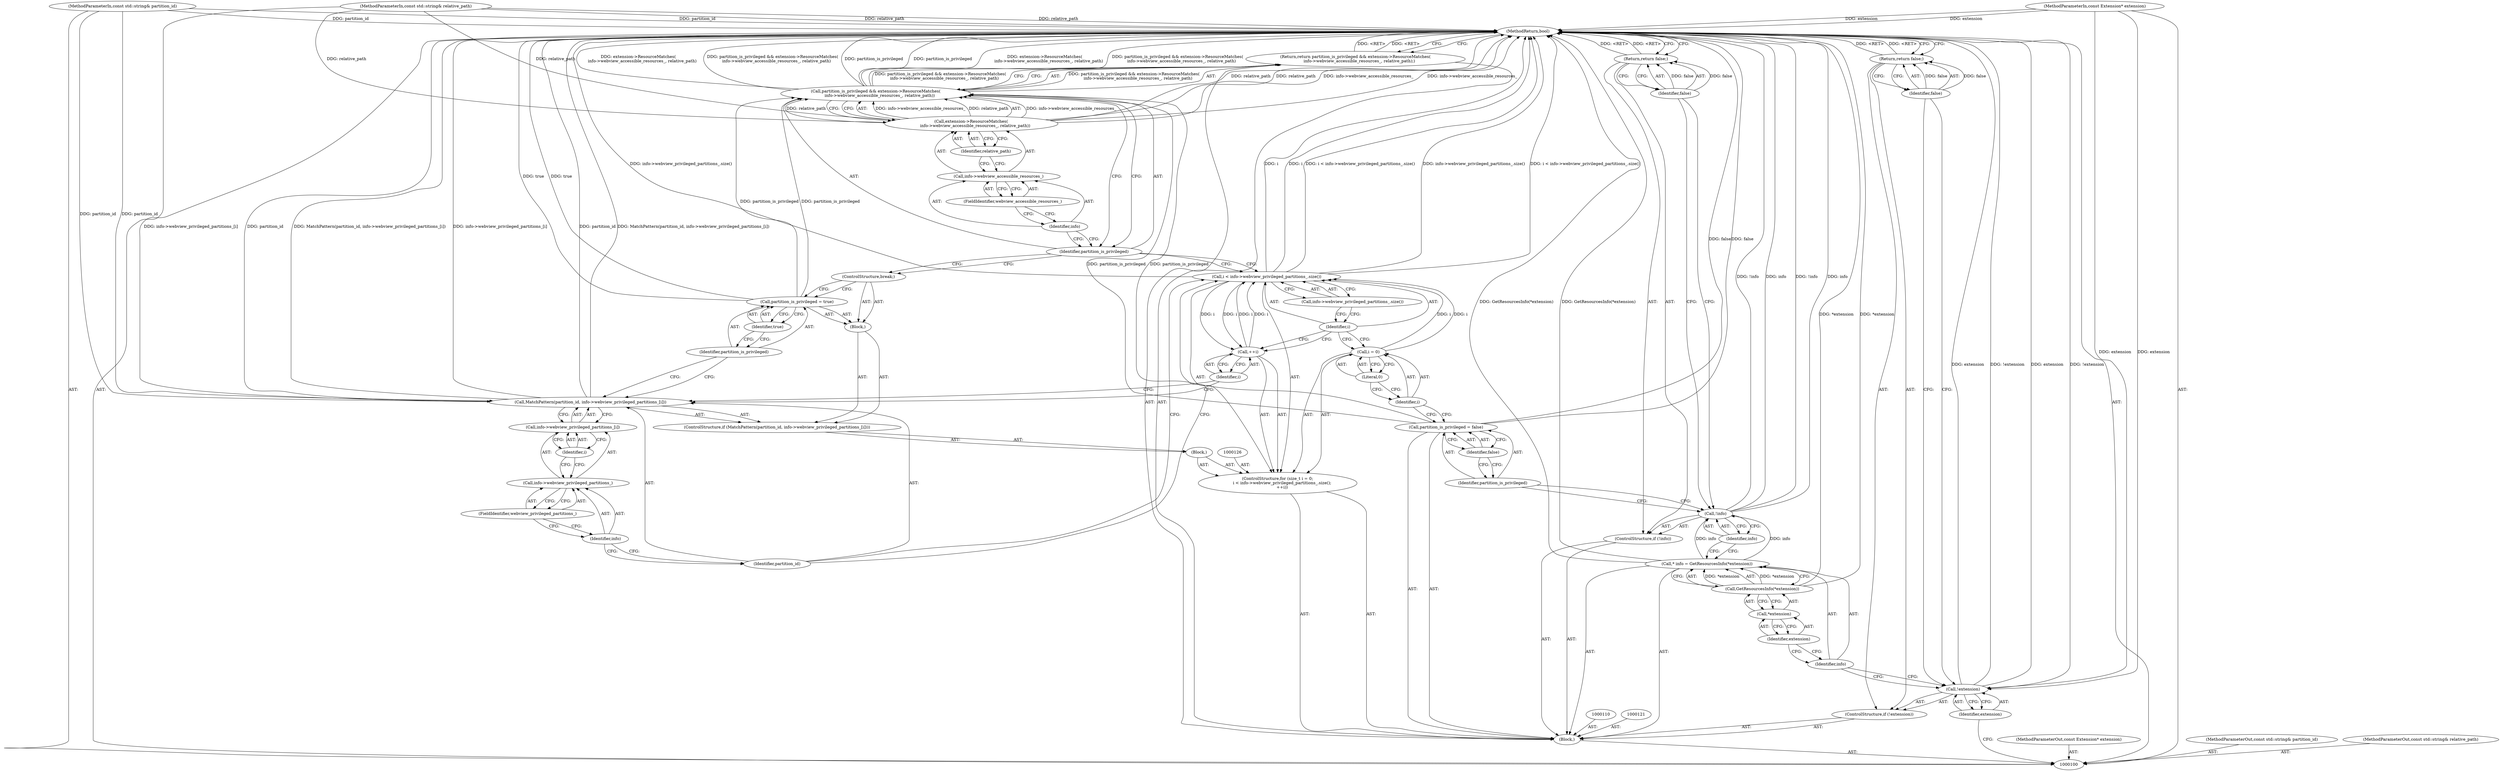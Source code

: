 digraph "1_Chrome_2aa406a8b4577103e7b933c75ec0e372830f20fe" {
"1000157" [label="(MethodReturn,bool)"];
"1000120" [label="(Identifier,false)"];
"1000119" [label="(Return,return false;)"];
"1000124" [label="(Identifier,false)"];
"1000122" [label="(Call,partition_is_privileged = false)"];
"1000123" [label="(Identifier,partition_is_privileged)"];
"1000127" [label="(Call,i = 0)"];
"1000128" [label="(Identifier,i)"];
"1000129" [label="(Literal,0)"];
"1000125" [label="(ControlStructure,for (size_t i = 0;\n       i < info->webview_privileged_partitions_.size();\n       ++i))"];
"1000132" [label="(Call,info->webview_privileged_partitions_.size())"];
"1000130" [label="(Call,i < info->webview_privileged_partitions_.size())"];
"1000131" [label="(Identifier,i)"];
"1000135" [label="(Block,)"];
"1000133" [label="(Call,++i)"];
"1000134" [label="(Identifier,i)"];
"1000138" [label="(Identifier,partition_id)"];
"1000139" [label="(Call,info->webview_privileged_partitions_[i])"];
"1000140" [label="(Call,info->webview_privileged_partitions_)"];
"1000141" [label="(Identifier,info)"];
"1000136" [label="(ControlStructure,if (MatchPattern(partition_id, info->webview_privileged_partitions_[i])))"];
"1000142" [label="(FieldIdentifier,webview_privileged_partitions_)"];
"1000143" [label="(Identifier,i)"];
"1000144" [label="(Block,)"];
"1000137" [label="(Call,MatchPattern(partition_id, info->webview_privileged_partitions_[i]))"];
"1000147" [label="(Identifier,true)"];
"1000145" [label="(Call,partition_is_privileged = true)"];
"1000146" [label="(Identifier,partition_is_privileged)"];
"1000148" [label="(ControlStructure,break;)"];
"1000101" [label="(MethodParameterIn,const Extension* extension)"];
"1000221" [label="(MethodParameterOut,const Extension* extension)"];
"1000149" [label="(Return,return partition_is_privileged && extension->ResourceMatches(\n      info->webview_accessible_resources_, relative_path);)"];
"1000152" [label="(Call,extension->ResourceMatches(\n      info->webview_accessible_resources_, relative_path))"];
"1000150" [label="(Call,partition_is_privileged && extension->ResourceMatches(\n      info->webview_accessible_resources_, relative_path))"];
"1000151" [label="(Identifier,partition_is_privileged)"];
"1000155" [label="(FieldIdentifier,webview_accessible_resources_)"];
"1000156" [label="(Identifier,relative_path)"];
"1000153" [label="(Call,info->webview_accessible_resources_)"];
"1000154" [label="(Identifier,info)"];
"1000102" [label="(MethodParameterIn,const std::string& partition_id)"];
"1000222" [label="(MethodParameterOut,const std::string& partition_id)"];
"1000104" [label="(Block,)"];
"1000103" [label="(MethodParameterIn,const std::string& relative_path)"];
"1000223" [label="(MethodParameterOut,const std::string& relative_path)"];
"1000105" [label="(ControlStructure,if (!extension))"];
"1000106" [label="(Call,!extension)"];
"1000107" [label="(Identifier,extension)"];
"1000109" [label="(Identifier,false)"];
"1000108" [label="(Return,return false;)"];
"1000111" [label="(Call,* info = GetResourcesInfo(*extension))"];
"1000112" [label="(Identifier,info)"];
"1000113" [label="(Call,GetResourcesInfo(*extension))"];
"1000114" [label="(Call,*extension)"];
"1000115" [label="(Identifier,extension)"];
"1000116" [label="(ControlStructure,if (!info))"];
"1000117" [label="(Call,!info)"];
"1000118" [label="(Identifier,info)"];
"1000157" -> "1000100"  [label="AST: "];
"1000157" -> "1000108"  [label="CFG: "];
"1000157" -> "1000119"  [label="CFG: "];
"1000157" -> "1000149"  [label="CFG: "];
"1000119" -> "1000157"  [label="DDG: <RET>"];
"1000149" -> "1000157"  [label="DDG: <RET>"];
"1000108" -> "1000157"  [label="DDG: <RET>"];
"1000117" -> "1000157"  [label="DDG: !info"];
"1000117" -> "1000157"  [label="DDG: info"];
"1000130" -> "1000157"  [label="DDG: i < info->webview_privileged_partitions_.size()"];
"1000130" -> "1000157"  [label="DDG: info->webview_privileged_partitions_.size()"];
"1000130" -> "1000157"  [label="DDG: i"];
"1000113" -> "1000157"  [label="DDG: *extension"];
"1000150" -> "1000157"  [label="DDG: extension->ResourceMatches(\n      info->webview_accessible_resources_, relative_path)"];
"1000150" -> "1000157"  [label="DDG: partition_is_privileged && extension->ResourceMatches(\n      info->webview_accessible_resources_, relative_path)"];
"1000150" -> "1000157"  [label="DDG: partition_is_privileged"];
"1000103" -> "1000157"  [label="DDG: relative_path"];
"1000106" -> "1000157"  [label="DDG: extension"];
"1000106" -> "1000157"  [label="DDG: !extension"];
"1000137" -> "1000157"  [label="DDG: info->webview_privileged_partitions_[i]"];
"1000137" -> "1000157"  [label="DDG: partition_id"];
"1000137" -> "1000157"  [label="DDG: MatchPattern(partition_id, info->webview_privileged_partitions_[i])"];
"1000152" -> "1000157"  [label="DDG: info->webview_accessible_resources_"];
"1000152" -> "1000157"  [label="DDG: relative_path"];
"1000102" -> "1000157"  [label="DDG: partition_id"];
"1000111" -> "1000157"  [label="DDG: GetResourcesInfo(*extension)"];
"1000101" -> "1000157"  [label="DDG: extension"];
"1000145" -> "1000157"  [label="DDG: true"];
"1000122" -> "1000157"  [label="DDG: false"];
"1000120" -> "1000119"  [label="AST: "];
"1000120" -> "1000117"  [label="CFG: "];
"1000119" -> "1000120"  [label="CFG: "];
"1000120" -> "1000119"  [label="DDG: false"];
"1000119" -> "1000116"  [label="AST: "];
"1000119" -> "1000120"  [label="CFG: "];
"1000120" -> "1000119"  [label="AST: "];
"1000157" -> "1000119"  [label="CFG: "];
"1000119" -> "1000157"  [label="DDG: <RET>"];
"1000120" -> "1000119"  [label="DDG: false"];
"1000124" -> "1000122"  [label="AST: "];
"1000124" -> "1000123"  [label="CFG: "];
"1000122" -> "1000124"  [label="CFG: "];
"1000122" -> "1000104"  [label="AST: "];
"1000122" -> "1000124"  [label="CFG: "];
"1000123" -> "1000122"  [label="AST: "];
"1000124" -> "1000122"  [label="AST: "];
"1000128" -> "1000122"  [label="CFG: "];
"1000122" -> "1000157"  [label="DDG: false"];
"1000122" -> "1000150"  [label="DDG: partition_is_privileged"];
"1000123" -> "1000122"  [label="AST: "];
"1000123" -> "1000117"  [label="CFG: "];
"1000124" -> "1000123"  [label="CFG: "];
"1000127" -> "1000125"  [label="AST: "];
"1000127" -> "1000129"  [label="CFG: "];
"1000128" -> "1000127"  [label="AST: "];
"1000129" -> "1000127"  [label="AST: "];
"1000131" -> "1000127"  [label="CFG: "];
"1000127" -> "1000130"  [label="DDG: i"];
"1000128" -> "1000127"  [label="AST: "];
"1000128" -> "1000122"  [label="CFG: "];
"1000129" -> "1000128"  [label="CFG: "];
"1000129" -> "1000127"  [label="AST: "];
"1000129" -> "1000128"  [label="CFG: "];
"1000127" -> "1000129"  [label="CFG: "];
"1000125" -> "1000104"  [label="AST: "];
"1000126" -> "1000125"  [label="AST: "];
"1000127" -> "1000125"  [label="AST: "];
"1000130" -> "1000125"  [label="AST: "];
"1000133" -> "1000125"  [label="AST: "];
"1000135" -> "1000125"  [label="AST: "];
"1000132" -> "1000130"  [label="AST: "];
"1000132" -> "1000131"  [label="CFG: "];
"1000130" -> "1000132"  [label="CFG: "];
"1000130" -> "1000125"  [label="AST: "];
"1000130" -> "1000132"  [label="CFG: "];
"1000131" -> "1000130"  [label="AST: "];
"1000132" -> "1000130"  [label="AST: "];
"1000138" -> "1000130"  [label="CFG: "];
"1000151" -> "1000130"  [label="CFG: "];
"1000130" -> "1000157"  [label="DDG: i < info->webview_privileged_partitions_.size()"];
"1000130" -> "1000157"  [label="DDG: info->webview_privileged_partitions_.size()"];
"1000130" -> "1000157"  [label="DDG: i"];
"1000133" -> "1000130"  [label="DDG: i"];
"1000127" -> "1000130"  [label="DDG: i"];
"1000130" -> "1000133"  [label="DDG: i"];
"1000131" -> "1000130"  [label="AST: "];
"1000131" -> "1000127"  [label="CFG: "];
"1000131" -> "1000133"  [label="CFG: "];
"1000132" -> "1000131"  [label="CFG: "];
"1000135" -> "1000125"  [label="AST: "];
"1000136" -> "1000135"  [label="AST: "];
"1000133" -> "1000125"  [label="AST: "];
"1000133" -> "1000134"  [label="CFG: "];
"1000134" -> "1000133"  [label="AST: "];
"1000131" -> "1000133"  [label="CFG: "];
"1000133" -> "1000130"  [label="DDG: i"];
"1000130" -> "1000133"  [label="DDG: i"];
"1000134" -> "1000133"  [label="AST: "];
"1000134" -> "1000137"  [label="CFG: "];
"1000133" -> "1000134"  [label="CFG: "];
"1000138" -> "1000137"  [label="AST: "];
"1000138" -> "1000130"  [label="CFG: "];
"1000141" -> "1000138"  [label="CFG: "];
"1000139" -> "1000137"  [label="AST: "];
"1000139" -> "1000143"  [label="CFG: "];
"1000140" -> "1000139"  [label="AST: "];
"1000143" -> "1000139"  [label="AST: "];
"1000137" -> "1000139"  [label="CFG: "];
"1000140" -> "1000139"  [label="AST: "];
"1000140" -> "1000142"  [label="CFG: "];
"1000141" -> "1000140"  [label="AST: "];
"1000142" -> "1000140"  [label="AST: "];
"1000143" -> "1000140"  [label="CFG: "];
"1000141" -> "1000140"  [label="AST: "];
"1000141" -> "1000138"  [label="CFG: "];
"1000142" -> "1000141"  [label="CFG: "];
"1000136" -> "1000135"  [label="AST: "];
"1000137" -> "1000136"  [label="AST: "];
"1000144" -> "1000136"  [label="AST: "];
"1000142" -> "1000140"  [label="AST: "];
"1000142" -> "1000141"  [label="CFG: "];
"1000140" -> "1000142"  [label="CFG: "];
"1000143" -> "1000139"  [label="AST: "];
"1000143" -> "1000140"  [label="CFG: "];
"1000139" -> "1000143"  [label="CFG: "];
"1000144" -> "1000136"  [label="AST: "];
"1000145" -> "1000144"  [label="AST: "];
"1000148" -> "1000144"  [label="AST: "];
"1000137" -> "1000136"  [label="AST: "];
"1000137" -> "1000139"  [label="CFG: "];
"1000138" -> "1000137"  [label="AST: "];
"1000139" -> "1000137"  [label="AST: "];
"1000146" -> "1000137"  [label="CFG: "];
"1000134" -> "1000137"  [label="CFG: "];
"1000137" -> "1000157"  [label="DDG: info->webview_privileged_partitions_[i]"];
"1000137" -> "1000157"  [label="DDG: partition_id"];
"1000137" -> "1000157"  [label="DDG: MatchPattern(partition_id, info->webview_privileged_partitions_[i])"];
"1000102" -> "1000137"  [label="DDG: partition_id"];
"1000147" -> "1000145"  [label="AST: "];
"1000147" -> "1000146"  [label="CFG: "];
"1000145" -> "1000147"  [label="CFG: "];
"1000145" -> "1000144"  [label="AST: "];
"1000145" -> "1000147"  [label="CFG: "];
"1000146" -> "1000145"  [label="AST: "];
"1000147" -> "1000145"  [label="AST: "];
"1000148" -> "1000145"  [label="CFG: "];
"1000145" -> "1000157"  [label="DDG: true"];
"1000145" -> "1000150"  [label="DDG: partition_is_privileged"];
"1000146" -> "1000145"  [label="AST: "];
"1000146" -> "1000137"  [label="CFG: "];
"1000147" -> "1000146"  [label="CFG: "];
"1000148" -> "1000144"  [label="AST: "];
"1000148" -> "1000145"  [label="CFG: "];
"1000151" -> "1000148"  [label="CFG: "];
"1000101" -> "1000100"  [label="AST: "];
"1000101" -> "1000157"  [label="DDG: extension"];
"1000101" -> "1000106"  [label="DDG: extension"];
"1000221" -> "1000100"  [label="AST: "];
"1000149" -> "1000104"  [label="AST: "];
"1000149" -> "1000150"  [label="CFG: "];
"1000150" -> "1000149"  [label="AST: "];
"1000157" -> "1000149"  [label="CFG: "];
"1000149" -> "1000157"  [label="DDG: <RET>"];
"1000150" -> "1000149"  [label="DDG: partition_is_privileged && extension->ResourceMatches(\n      info->webview_accessible_resources_, relative_path)"];
"1000152" -> "1000150"  [label="AST: "];
"1000152" -> "1000156"  [label="CFG: "];
"1000153" -> "1000152"  [label="AST: "];
"1000156" -> "1000152"  [label="AST: "];
"1000150" -> "1000152"  [label="CFG: "];
"1000152" -> "1000157"  [label="DDG: info->webview_accessible_resources_"];
"1000152" -> "1000157"  [label="DDG: relative_path"];
"1000152" -> "1000150"  [label="DDG: info->webview_accessible_resources_"];
"1000152" -> "1000150"  [label="DDG: relative_path"];
"1000103" -> "1000152"  [label="DDG: relative_path"];
"1000150" -> "1000149"  [label="AST: "];
"1000150" -> "1000151"  [label="CFG: "];
"1000150" -> "1000152"  [label="CFG: "];
"1000151" -> "1000150"  [label="AST: "];
"1000152" -> "1000150"  [label="AST: "];
"1000149" -> "1000150"  [label="CFG: "];
"1000150" -> "1000157"  [label="DDG: extension->ResourceMatches(\n      info->webview_accessible_resources_, relative_path)"];
"1000150" -> "1000157"  [label="DDG: partition_is_privileged && extension->ResourceMatches(\n      info->webview_accessible_resources_, relative_path)"];
"1000150" -> "1000157"  [label="DDG: partition_is_privileged"];
"1000150" -> "1000149"  [label="DDG: partition_is_privileged && extension->ResourceMatches(\n      info->webview_accessible_resources_, relative_path)"];
"1000122" -> "1000150"  [label="DDG: partition_is_privileged"];
"1000145" -> "1000150"  [label="DDG: partition_is_privileged"];
"1000152" -> "1000150"  [label="DDG: info->webview_accessible_resources_"];
"1000152" -> "1000150"  [label="DDG: relative_path"];
"1000151" -> "1000150"  [label="AST: "];
"1000151" -> "1000130"  [label="CFG: "];
"1000151" -> "1000148"  [label="CFG: "];
"1000154" -> "1000151"  [label="CFG: "];
"1000150" -> "1000151"  [label="CFG: "];
"1000155" -> "1000153"  [label="AST: "];
"1000155" -> "1000154"  [label="CFG: "];
"1000153" -> "1000155"  [label="CFG: "];
"1000156" -> "1000152"  [label="AST: "];
"1000156" -> "1000153"  [label="CFG: "];
"1000152" -> "1000156"  [label="CFG: "];
"1000153" -> "1000152"  [label="AST: "];
"1000153" -> "1000155"  [label="CFG: "];
"1000154" -> "1000153"  [label="AST: "];
"1000155" -> "1000153"  [label="AST: "];
"1000156" -> "1000153"  [label="CFG: "];
"1000154" -> "1000153"  [label="AST: "];
"1000154" -> "1000151"  [label="CFG: "];
"1000155" -> "1000154"  [label="CFG: "];
"1000102" -> "1000100"  [label="AST: "];
"1000102" -> "1000157"  [label="DDG: partition_id"];
"1000102" -> "1000137"  [label="DDG: partition_id"];
"1000222" -> "1000100"  [label="AST: "];
"1000104" -> "1000100"  [label="AST: "];
"1000105" -> "1000104"  [label="AST: "];
"1000110" -> "1000104"  [label="AST: "];
"1000111" -> "1000104"  [label="AST: "];
"1000116" -> "1000104"  [label="AST: "];
"1000121" -> "1000104"  [label="AST: "];
"1000122" -> "1000104"  [label="AST: "];
"1000125" -> "1000104"  [label="AST: "];
"1000149" -> "1000104"  [label="AST: "];
"1000103" -> "1000100"  [label="AST: "];
"1000103" -> "1000157"  [label="DDG: relative_path"];
"1000103" -> "1000152"  [label="DDG: relative_path"];
"1000223" -> "1000100"  [label="AST: "];
"1000105" -> "1000104"  [label="AST: "];
"1000106" -> "1000105"  [label="AST: "];
"1000108" -> "1000105"  [label="AST: "];
"1000106" -> "1000105"  [label="AST: "];
"1000106" -> "1000107"  [label="CFG: "];
"1000107" -> "1000106"  [label="AST: "];
"1000109" -> "1000106"  [label="CFG: "];
"1000112" -> "1000106"  [label="CFG: "];
"1000106" -> "1000157"  [label="DDG: extension"];
"1000106" -> "1000157"  [label="DDG: !extension"];
"1000101" -> "1000106"  [label="DDG: extension"];
"1000107" -> "1000106"  [label="AST: "];
"1000107" -> "1000100"  [label="CFG: "];
"1000106" -> "1000107"  [label="CFG: "];
"1000109" -> "1000108"  [label="AST: "];
"1000109" -> "1000106"  [label="CFG: "];
"1000108" -> "1000109"  [label="CFG: "];
"1000109" -> "1000108"  [label="DDG: false"];
"1000108" -> "1000105"  [label="AST: "];
"1000108" -> "1000109"  [label="CFG: "];
"1000109" -> "1000108"  [label="AST: "];
"1000157" -> "1000108"  [label="CFG: "];
"1000108" -> "1000157"  [label="DDG: <RET>"];
"1000109" -> "1000108"  [label="DDG: false"];
"1000111" -> "1000104"  [label="AST: "];
"1000111" -> "1000113"  [label="CFG: "];
"1000112" -> "1000111"  [label="AST: "];
"1000113" -> "1000111"  [label="AST: "];
"1000118" -> "1000111"  [label="CFG: "];
"1000111" -> "1000157"  [label="DDG: GetResourcesInfo(*extension)"];
"1000113" -> "1000111"  [label="DDG: *extension"];
"1000111" -> "1000117"  [label="DDG: info"];
"1000112" -> "1000111"  [label="AST: "];
"1000112" -> "1000106"  [label="CFG: "];
"1000115" -> "1000112"  [label="CFG: "];
"1000113" -> "1000111"  [label="AST: "];
"1000113" -> "1000114"  [label="CFG: "];
"1000114" -> "1000113"  [label="AST: "];
"1000111" -> "1000113"  [label="CFG: "];
"1000113" -> "1000157"  [label="DDG: *extension"];
"1000113" -> "1000111"  [label="DDG: *extension"];
"1000114" -> "1000113"  [label="AST: "];
"1000114" -> "1000115"  [label="CFG: "];
"1000115" -> "1000114"  [label="AST: "];
"1000113" -> "1000114"  [label="CFG: "];
"1000115" -> "1000114"  [label="AST: "];
"1000115" -> "1000112"  [label="CFG: "];
"1000114" -> "1000115"  [label="CFG: "];
"1000116" -> "1000104"  [label="AST: "];
"1000117" -> "1000116"  [label="AST: "];
"1000119" -> "1000116"  [label="AST: "];
"1000117" -> "1000116"  [label="AST: "];
"1000117" -> "1000118"  [label="CFG: "];
"1000118" -> "1000117"  [label="AST: "];
"1000120" -> "1000117"  [label="CFG: "];
"1000123" -> "1000117"  [label="CFG: "];
"1000117" -> "1000157"  [label="DDG: !info"];
"1000117" -> "1000157"  [label="DDG: info"];
"1000111" -> "1000117"  [label="DDG: info"];
"1000118" -> "1000117"  [label="AST: "];
"1000118" -> "1000111"  [label="CFG: "];
"1000117" -> "1000118"  [label="CFG: "];
}

